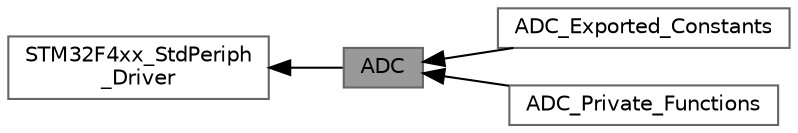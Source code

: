 digraph "ADC"
{
 // LATEX_PDF_SIZE
  bgcolor="transparent";
  edge [fontname=Helvetica,fontsize=10,labelfontname=Helvetica,labelfontsize=10];
  node [fontname=Helvetica,fontsize=10,shape=box,height=0.2,width=0.4];
  rankdir=LR;
  Node1 [id="Node000001",label="ADC",height=0.2,width=0.4,color="gray40", fillcolor="grey60", style="filled", fontcolor="black",tooltip="ADC driver modules."];
  Node4 [id="Node000004",label="ADC_Exported_Constants",height=0.2,width=0.4,color="grey40", fillcolor="white", style="filled",URL="$group___a_d_c___exported___constants.html",tooltip=" "];
  Node3 [id="Node000003",label="ADC_Private_Functions",height=0.2,width=0.4,color="grey40", fillcolor="white", style="filled",URL="$group___a_d_c___private___functions.html",tooltip=" "];
  Node2 [id="Node000002",label="STM32F4xx_StdPeriph\l_Driver",height=0.2,width=0.4,color="grey40", fillcolor="white", style="filled",URL="$group___s_t_m32_f4xx___std_periph___driver.html",tooltip=" "];
  Node2->Node1 [shape=plaintext, dir="back", style="solid"];
  Node1->Node3 [shape=plaintext, dir="back", style="solid"];
  Node1->Node4 [shape=plaintext, dir="back", style="solid"];
}
